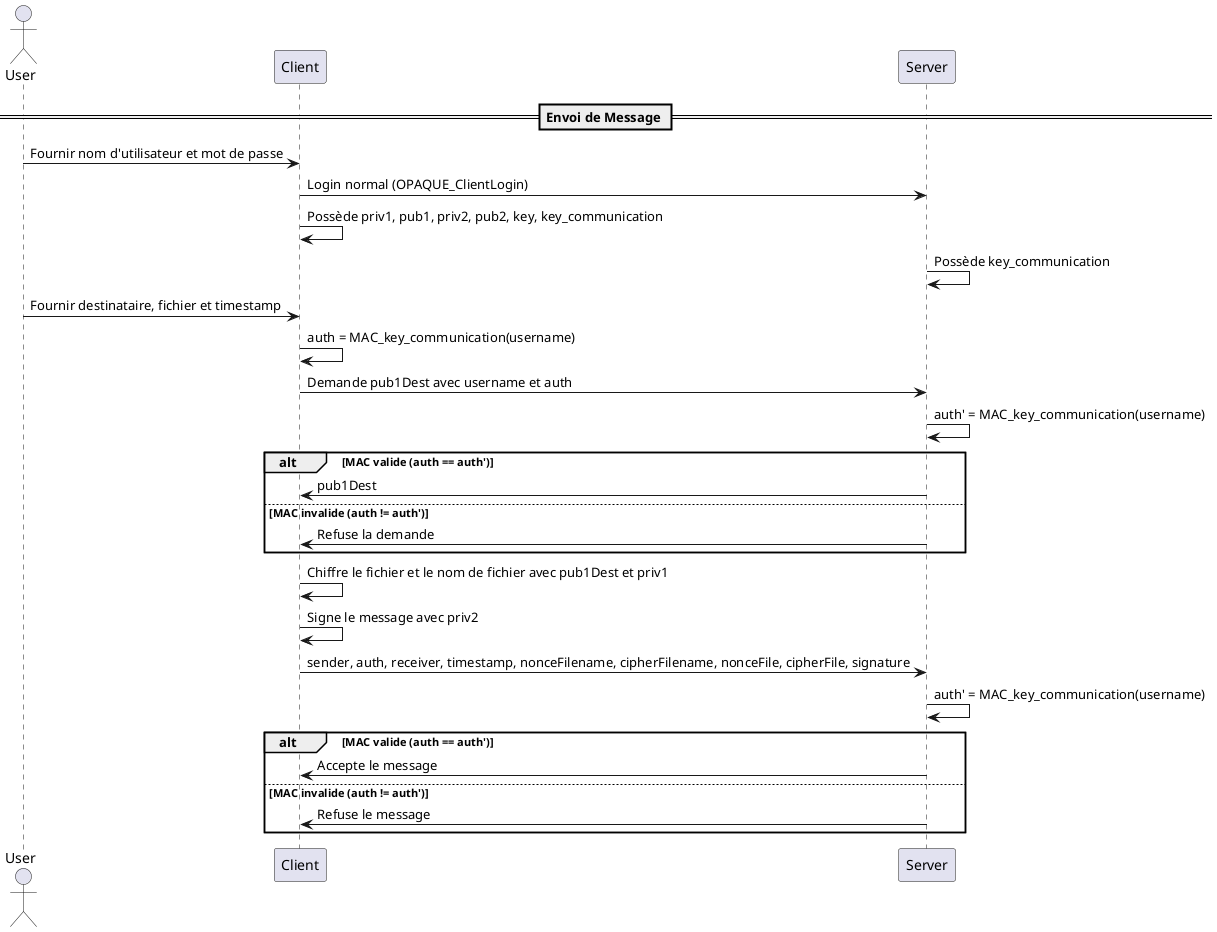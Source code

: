 @startuml
actor User
participant Client
participant Server

== Envoi de Message ==
User -> Client: Fournir nom d'utilisateur et mot de passe

Client -> Server: Login normal (OPAQUE_ClientLogin)
Client -> Client: Possède priv1, pub1, priv2, pub2, key, key_communication
Server -> Server: Possède key_communication

User -> Client: Fournir destinataire, fichier et timestamp

Client -> Client: auth = MAC_key_communication(username)

Client -> Server: Demande pub1Dest avec username et auth
Server -> Server: auth' = MAC_key_communication(username)
alt MAC valide (auth == auth')
    Server -> Client: pub1Dest
else MAC invalide (auth != auth')
    Server -> Client: Refuse la demande
end

Client -> Client: Chiffre le fichier et le nom de fichier avec pub1Dest et priv1

Client -> Client: Signe le message avec priv2

Client -> Server: sender, auth, receiver, timestamp, nonceFilename, cipherFilename, nonceFile, cipherFile, signature

Server -> Server: auth' = MAC_key_communication(username)
alt MAC valide (auth == auth')
    Server -> Client: Accepte le message
else MAC invalide (auth != auth')
    Server -> Client: Refuse le message
end
@enduml

